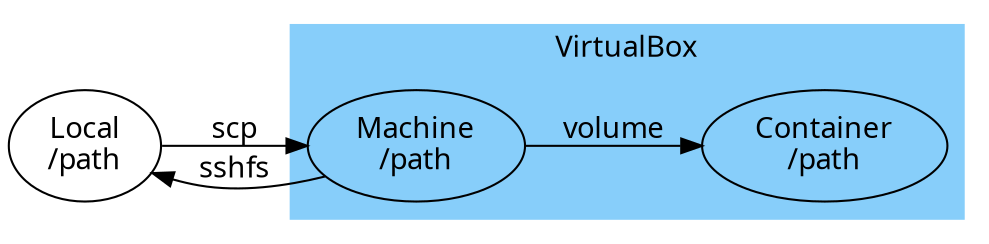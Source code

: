 digraph G {
  rankdir=LR;
  graph [fontname = "Source Sans Pro"];
  node [fontname = "Source Sans Pro"];
  edge [fontname = "Source Sans Pro"];

  local [ label="Local\n/path" ];
  machine [ label="Machine\n/path" ];
  container [ label="Container\n/path" ];
  subgraph cluster_VM {
    rankdir=LR;
    style=filled;
    color=lightskyblue;
    machine container;
    label = "VirtualBox";
  }
  local -> machine [ label="scp" ];
  machine -> local [ label="sshfs" ];
  machine -> container [ label="volume" ];
}
